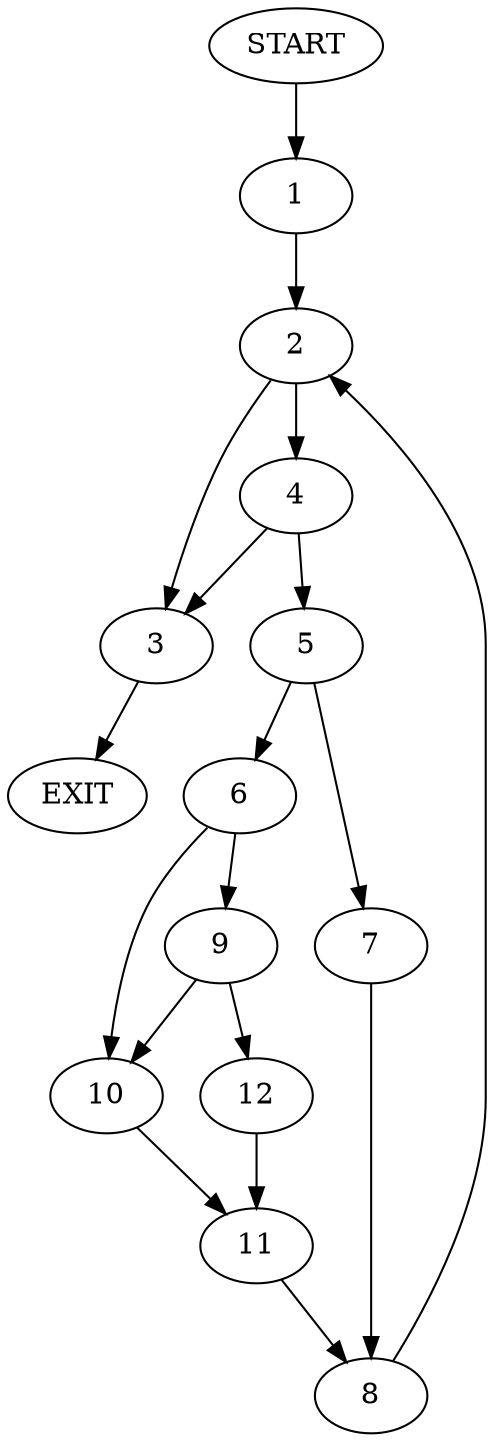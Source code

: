 digraph {
0 [label="START"]
13 [label="EXIT"]
0 -> 1
1 -> 2
2 -> 3
2 -> 4
3 -> 13
4 -> 3
4 -> 5
5 -> 6
5 -> 7
7 -> 8
6 -> 9
6 -> 10
8 -> 2
10 -> 11
9 -> 10
9 -> 12
12 -> 11
11 -> 8
}
